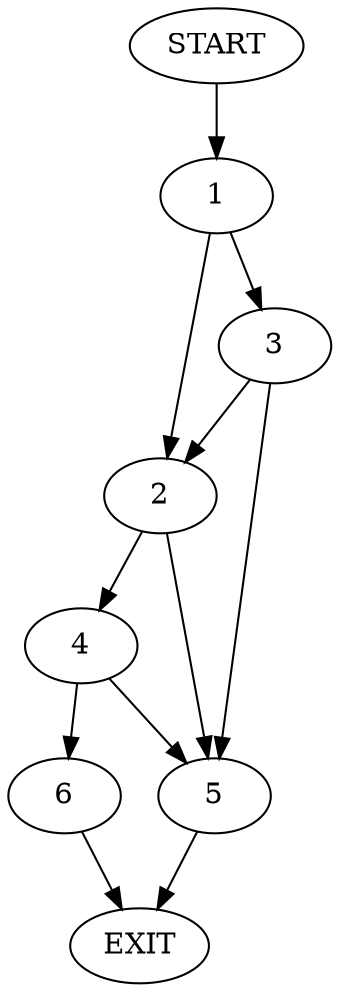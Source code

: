 digraph {
0 [label="START"]
7 [label="EXIT"]
0 -> 1
1 -> 2
1 -> 3
2 -> 4
2 -> 5
3 -> 2
3 -> 5
5 -> 7
4 -> 6
4 -> 5
6 -> 7
}
